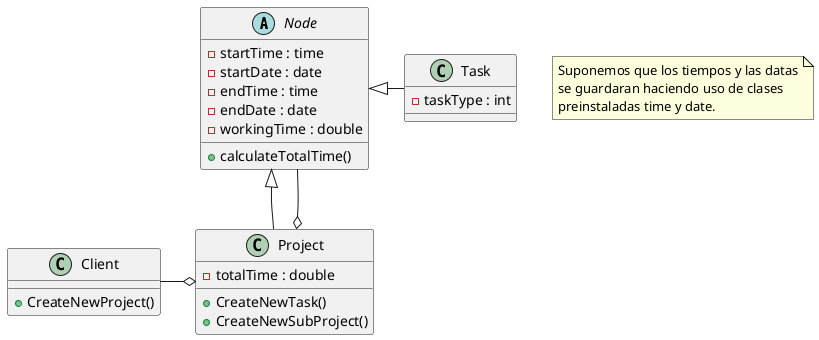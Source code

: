 @startuml
'https://plantuml.com/class-diagram

abstract class Node
class Task
class Client
class Project

Node <|- Task
Node <|-- Project
Client -o Project
Project o-- Node

class Project {
    -totalTime : double
    +CreateNewTask()
    +CreateNewSubProject()
}

abstract class Node {
    -startTime : time
    -startDate : date
    -endTime : time
    -endDate : date
    -workingTime : double
    +calculateTotalTime()
}

class Task {
    -taskType : int
}

class Client {
    +CreateNewProject()
}

note "Suponemos que los tiempos y las datas\nse guardaran haciendo uso de clases\npreinstaladas time y date." as N1

@enduml